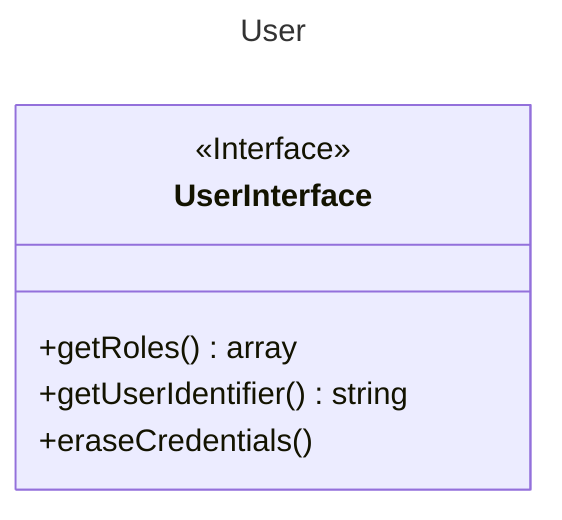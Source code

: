 ---
title: User
---
classDiagram
    class UserInterface {
        <<Interface>>
        +getRoles() array
        +getUserIdentifier() string
        +eraseCredentials()
    }